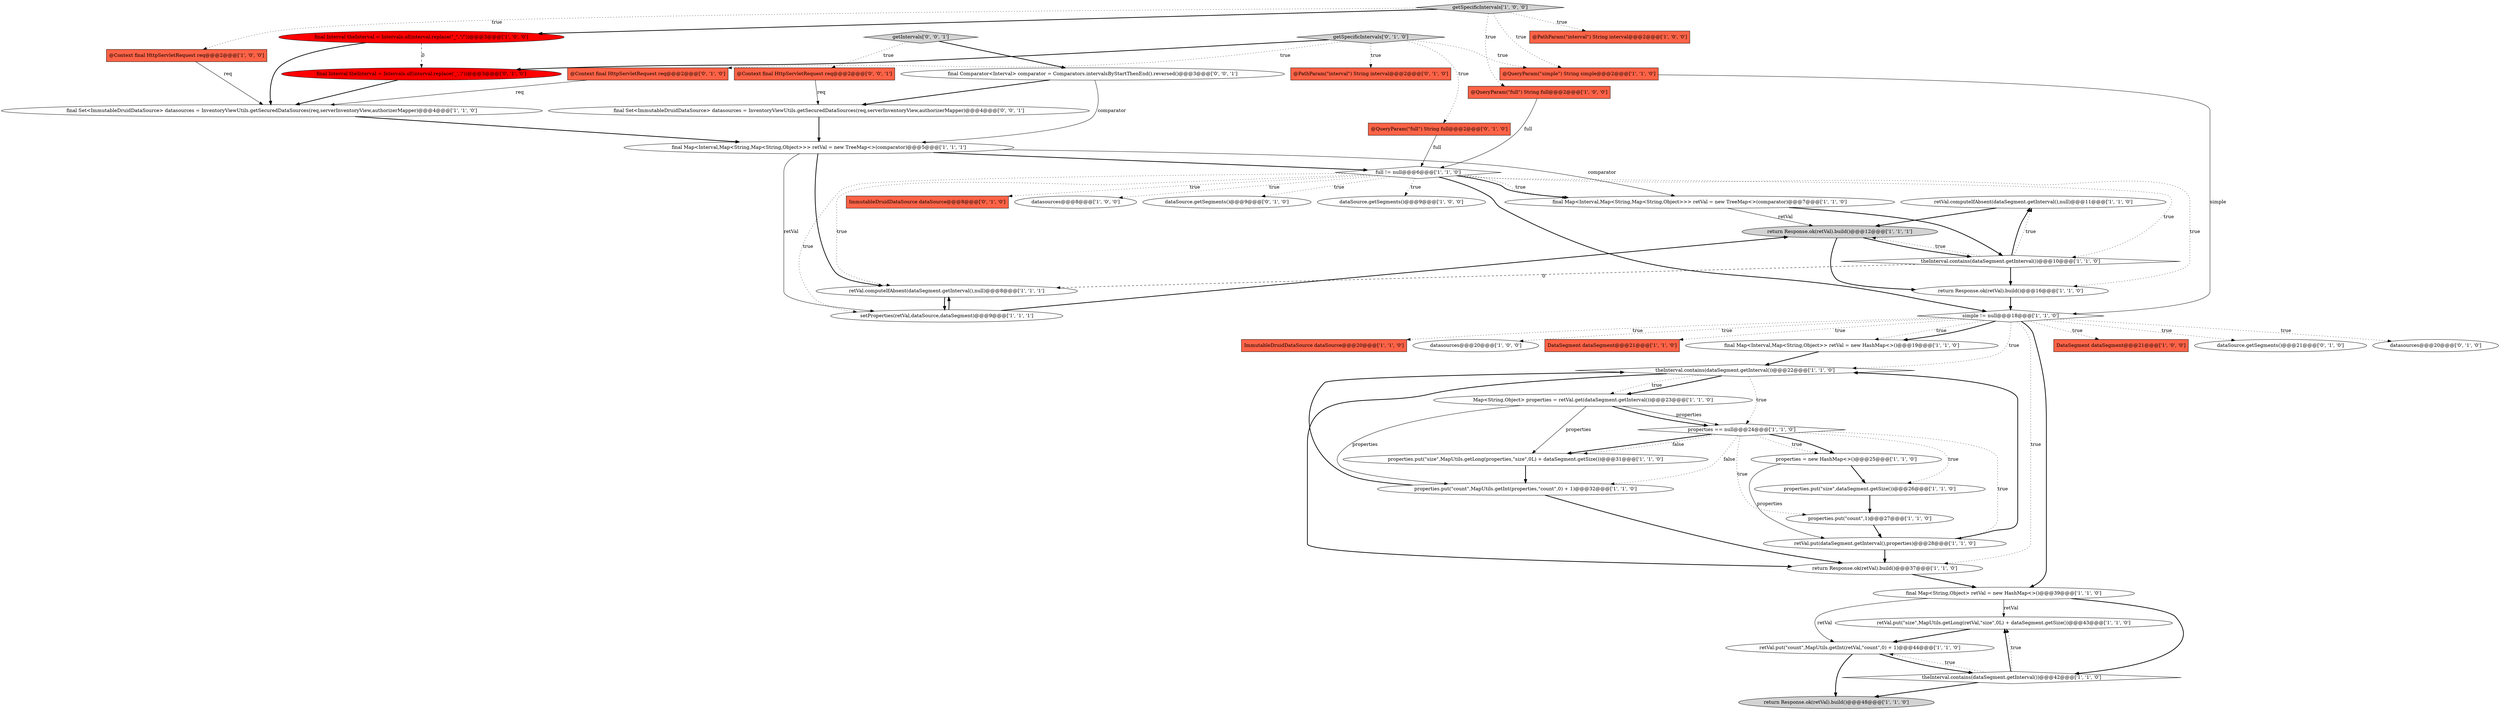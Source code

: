 digraph {
30 [style = filled, label = "retVal.computeIfAbsent(dataSegment.getInterval(),null)@@@11@@@['1', '1', '0']", fillcolor = white, shape = ellipse image = "AAA0AAABBB1BBB"];
9 [style = filled, label = "properties = new HashMap<>()@@@25@@@['1', '1', '0']", fillcolor = white, shape = ellipse image = "AAA0AAABBB1BBB"];
22 [style = filled, label = "getSpecificIntervals['1', '0', '0']", fillcolor = lightgray, shape = diamond image = "AAA0AAABBB1BBB"];
38 [style = filled, label = "ImmutableDruidDataSource dataSource@@@20@@@['1', '1', '0']", fillcolor = tomato, shape = box image = "AAA0AAABBB1BBB"];
40 [style = filled, label = "ImmutableDruidDataSource dataSource@@@8@@@['0', '1', '0']", fillcolor = tomato, shape = box image = "AAA0AAABBB2BBB"];
35 [style = filled, label = "retVal.computeIfAbsent(dataSegment.getInterval(),null)@@@8@@@['1', '1', '1']", fillcolor = white, shape = ellipse image = "AAA0AAABBB1BBB"];
44 [style = filled, label = "final Interval theInterval = Intervals.of(interval.replace('_','/'))@@@3@@@['0', '1', '0']", fillcolor = red, shape = ellipse image = "AAA1AAABBB2BBB"];
0 [style = filled, label = "@Context final HttpServletRequest req@@@2@@@['1', '0', '0']", fillcolor = tomato, shape = box image = "AAA0AAABBB1BBB"];
45 [style = filled, label = "@Context final HttpServletRequest req@@@2@@@['0', '1', '0']", fillcolor = tomato, shape = box image = "AAA0AAABBB2BBB"];
4 [style = filled, label = "datasources@@@20@@@['1', '0', '0']", fillcolor = white, shape = ellipse image = "AAA0AAABBB1BBB"];
26 [style = filled, label = "DataSegment dataSegment@@@21@@@['1', '1', '0']", fillcolor = tomato, shape = box image = "AAA0AAABBB1BBB"];
11 [style = filled, label = "final Map<Interval,Map<String,Map<String,Object>>> retVal = new TreeMap<>(comparator)@@@5@@@['1', '1', '1']", fillcolor = white, shape = ellipse image = "AAA0AAABBB1BBB"];
37 [style = filled, label = "setProperties(retVal,dataSource,dataSegment)@@@9@@@['1', '1', '1']", fillcolor = white, shape = ellipse image = "AAA0AAABBB1BBB"];
15 [style = filled, label = "datasources@@@8@@@['1', '0', '0']", fillcolor = white, shape = ellipse image = "AAA0AAABBB1BBB"];
28 [style = filled, label = "theInterval.contains(dataSegment.getInterval())@@@10@@@['1', '1', '0']", fillcolor = white, shape = diamond image = "AAA0AAABBB1BBB"];
5 [style = filled, label = "theInterval.contains(dataSegment.getInterval())@@@22@@@['1', '1', '0']", fillcolor = white, shape = diamond image = "AAA0AAABBB1BBB"];
8 [style = filled, label = "retVal.put(\"size\",MapUtils.getLong(retVal,\"size\",0L) + dataSegment.getSize())@@@43@@@['1', '1', '0']", fillcolor = white, shape = ellipse image = "AAA0AAABBB1BBB"];
42 [style = filled, label = "@QueryParam(\"full\") String full@@@2@@@['0', '1', '0']", fillcolor = tomato, shape = box image = "AAA0AAABBB2BBB"];
23 [style = filled, label = "final Interval theInterval = Intervals.of(interval.replace(\"_\",\"/\"))@@@3@@@['1', '0', '0']", fillcolor = red, shape = ellipse image = "AAA1AAABBB1BBB"];
43 [style = filled, label = "getSpecificIntervals['0', '1', '0']", fillcolor = lightgray, shape = diamond image = "AAA0AAABBB2BBB"];
47 [style = filled, label = "@PathParam(\"interval\") String interval@@@2@@@['0', '1', '0']", fillcolor = tomato, shape = box image = "AAA0AAABBB2BBB"];
16 [style = filled, label = "DataSegment dataSegment@@@21@@@['1', '0', '0']", fillcolor = tomato, shape = box image = "AAA0AAABBB1BBB"];
14 [style = filled, label = "return Response.ok(retVal).build()@@@37@@@['1', '1', '0']", fillcolor = white, shape = ellipse image = "AAA0AAABBB1BBB"];
49 [style = filled, label = "@Context final HttpServletRequest req@@@2@@@['0', '0', '1']", fillcolor = tomato, shape = box image = "AAA0AAABBB3BBB"];
34 [style = filled, label = "final Set<ImmutableDruidDataSource> datasources = InventoryViewUtils.getSecuredDataSources(req,serverInventoryView,authorizerMapper)@@@4@@@['1', '1', '0']", fillcolor = white, shape = ellipse image = "AAA0AAABBB1BBB"];
31 [style = filled, label = "return Response.ok(retVal).build()@@@12@@@['1', '1', '1']", fillcolor = lightgray, shape = ellipse image = "AAA0AAABBB1BBB"];
36 [style = filled, label = "retVal.put(dataSegment.getInterval(),properties)@@@28@@@['1', '1', '0']", fillcolor = white, shape = ellipse image = "AAA0AAABBB1BBB"];
48 [style = filled, label = "final Set<ImmutableDruidDataSource> datasources = InventoryViewUtils.getSecuredDataSources(req,serverInventoryView,authorizerMapper)@@@4@@@['0', '0', '1']", fillcolor = white, shape = ellipse image = "AAA0AAABBB3BBB"];
25 [style = filled, label = "@QueryParam(\"simple\") String simple@@@2@@@['1', '1', '0']", fillcolor = tomato, shape = box image = "AAA0AAABBB1BBB"];
29 [style = filled, label = "theInterval.contains(dataSegment.getInterval())@@@42@@@['1', '1', '0']", fillcolor = white, shape = diamond image = "AAA0AAABBB1BBB"];
33 [style = filled, label = "properties.put(\"size\",MapUtils.getLong(properties,\"size\",0L) + dataSegment.getSize())@@@31@@@['1', '1', '0']", fillcolor = white, shape = ellipse image = "AAA0AAABBB1BBB"];
41 [style = filled, label = "dataSource.getSegments()@@@9@@@['0', '1', '0']", fillcolor = white, shape = ellipse image = "AAA0AAABBB2BBB"];
6 [style = filled, label = "return Response.ok(retVal).build()@@@16@@@['1', '1', '0']", fillcolor = white, shape = ellipse image = "AAA0AAABBB1BBB"];
27 [style = filled, label = "return Response.ok(retVal).build()@@@48@@@['1', '1', '0']", fillcolor = lightgray, shape = ellipse image = "AAA0AAABBB1BBB"];
1 [style = filled, label = "final Map<Interval,Map<String,Object>> retVal = new HashMap<>()@@@19@@@['1', '1', '0']", fillcolor = white, shape = ellipse image = "AAA0AAABBB1BBB"];
24 [style = filled, label = "retVal.put(\"count\",MapUtils.getInt(retVal,\"count\",0) + 1)@@@44@@@['1', '1', '0']", fillcolor = white, shape = ellipse image = "AAA0AAABBB1BBB"];
7 [style = filled, label = "Map<String,Object> properties = retVal.get(dataSegment.getInterval())@@@23@@@['1', '1', '0']", fillcolor = white, shape = ellipse image = "AAA0AAABBB1BBB"];
19 [style = filled, label = "@PathParam(\"interval\") String interval@@@2@@@['1', '0', '0']", fillcolor = tomato, shape = box image = "AAA0AAABBB1BBB"];
17 [style = filled, label = "properties.put(\"count\",1)@@@27@@@['1', '1', '0']", fillcolor = white, shape = ellipse image = "AAA0AAABBB1BBB"];
39 [style = filled, label = "dataSource.getSegments()@@@21@@@['0', '1', '0']", fillcolor = white, shape = ellipse image = "AAA0AAABBB2BBB"];
51 [style = filled, label = "final Comparator<Interval> comparator = Comparators.intervalsByStartThenEnd().reversed()@@@3@@@['0', '0', '1']", fillcolor = white, shape = ellipse image = "AAA0AAABBB3BBB"];
13 [style = filled, label = "final Map<Interval,Map<String,Map<String,Object>>> retVal = new TreeMap<>(comparator)@@@7@@@['1', '1', '0']", fillcolor = white, shape = ellipse image = "AAA0AAABBB1BBB"];
18 [style = filled, label = "properties == null@@@24@@@['1', '1', '0']", fillcolor = white, shape = diamond image = "AAA0AAABBB1BBB"];
20 [style = filled, label = "full != null@@@6@@@['1', '1', '0']", fillcolor = white, shape = diamond image = "AAA0AAABBB1BBB"];
32 [style = filled, label = "final Map<String,Object> retVal = new HashMap<>()@@@39@@@['1', '1', '0']", fillcolor = white, shape = ellipse image = "AAA0AAABBB1BBB"];
2 [style = filled, label = "dataSource.getSegments()@@@9@@@['1', '0', '0']", fillcolor = white, shape = ellipse image = "AAA0AAABBB1BBB"];
12 [style = filled, label = "properties.put(\"size\",dataSegment.getSize())@@@26@@@['1', '1', '0']", fillcolor = white, shape = ellipse image = "AAA0AAABBB1BBB"];
21 [style = filled, label = "@QueryParam(\"full\") String full@@@2@@@['1', '0', '0']", fillcolor = tomato, shape = box image = "AAA0AAABBB1BBB"];
10 [style = filled, label = "simple != null@@@18@@@['1', '1', '0']", fillcolor = white, shape = diamond image = "AAA0AAABBB1BBB"];
50 [style = filled, label = "getIntervals['0', '0', '1']", fillcolor = lightgray, shape = diamond image = "AAA0AAABBB3BBB"];
46 [style = filled, label = "datasources@@@20@@@['0', '1', '0']", fillcolor = white, shape = ellipse image = "AAA0AAABBB2BBB"];
3 [style = filled, label = "properties.put(\"count\",MapUtils.getInt(properties,\"count\",0) + 1)@@@32@@@['1', '1', '0']", fillcolor = white, shape = ellipse image = "AAA0AAABBB1BBB"];
1->5 [style = bold, label=""];
28->6 [style = bold, label=""];
5->18 [style = dotted, label="true"];
10->38 [style = dotted, label="true"];
25->10 [style = solid, label="simple"];
20->41 [style = dotted, label="true"];
10->32 [style = bold, label=""];
20->40 [style = dotted, label="true"];
7->3 [style = solid, label="properties"];
29->8 [style = dotted, label="true"];
17->36 [style = bold, label=""];
28->30 [style = dotted, label="true"];
7->18 [style = solid, label="properties"];
3->5 [style = bold, label=""];
51->48 [style = bold, label=""];
31->6 [style = bold, label=""];
35->37 [style = bold, label=""];
37->31 [style = bold, label=""];
20->13 [style = dotted, label="true"];
10->1 [style = dotted, label="true"];
10->4 [style = dotted, label="true"];
43->44 [style = bold, label=""];
10->16 [style = dotted, label="true"];
24->27 [style = bold, label=""];
20->15 [style = dotted, label="true"];
49->48 [style = solid, label="req"];
18->3 [style = dotted, label="false"];
11->37 [style = solid, label="retVal"];
22->19 [style = dotted, label="true"];
33->3 [style = bold, label=""];
28->30 [style = bold, label=""];
22->0 [style = dotted, label="true"];
10->39 [style = dotted, label="true"];
36->14 [style = bold, label=""];
22->23 [style = bold, label=""];
21->20 [style = solid, label="full"];
29->27 [style = bold, label=""];
5->7 [style = dotted, label="true"];
43->25 [style = dotted, label="true"];
44->34 [style = bold, label=""];
18->9 [style = bold, label=""];
5->7 [style = bold, label=""];
10->26 [style = dotted, label="true"];
18->17 [style = dotted, label="true"];
31->28 [style = bold, label=""];
43->47 [style = dotted, label="true"];
10->1 [style = bold, label=""];
20->6 [style = dotted, label="true"];
8->24 [style = bold, label=""];
50->49 [style = dotted, label="true"];
22->21 [style = dotted, label="true"];
20->35 [style = dotted, label="true"];
20->13 [style = bold, label=""];
18->36 [style = dotted, label="true"];
18->33 [style = bold, label=""];
12->17 [style = bold, label=""];
22->25 [style = dotted, label="true"];
11->13 [style = solid, label="comparator"];
32->8 [style = solid, label="retVal"];
9->36 [style = solid, label="properties"];
20->37 [style = dotted, label="true"];
30->31 [style = bold, label=""];
48->11 [style = bold, label=""];
6->10 [style = bold, label=""];
18->9 [style = dotted, label="true"];
7->18 [style = bold, label=""];
42->20 [style = solid, label="full"];
36->5 [style = bold, label=""];
9->12 [style = bold, label=""];
37->35 [style = bold, label=""];
18->33 [style = dotted, label="false"];
14->32 [style = bold, label=""];
29->24 [style = dotted, label="true"];
10->46 [style = dotted, label="true"];
11->20 [style = bold, label=""];
29->8 [style = bold, label=""];
28->31 [style = dotted, label="true"];
3->14 [style = bold, label=""];
24->29 [style = bold, label=""];
28->35 [style = dashed, label="0"];
5->14 [style = bold, label=""];
43->42 [style = dotted, label="true"];
13->31 [style = solid, label="retVal"];
32->24 [style = solid, label="retVal"];
10->5 [style = dotted, label="true"];
34->11 [style = bold, label=""];
11->35 [style = bold, label=""];
0->34 [style = solid, label="req"];
51->11 [style = solid, label="comparator"];
20->10 [style = bold, label=""];
10->14 [style = dotted, label="true"];
32->29 [style = bold, label=""];
18->12 [style = dotted, label="true"];
23->44 [style = dashed, label="0"];
20->28 [style = dotted, label="true"];
43->45 [style = dotted, label="true"];
45->34 [style = solid, label="req"];
50->51 [style = bold, label=""];
23->34 [style = bold, label=""];
20->2 [style = dotted, label="true"];
7->33 [style = solid, label="properties"];
13->28 [style = bold, label=""];
}
